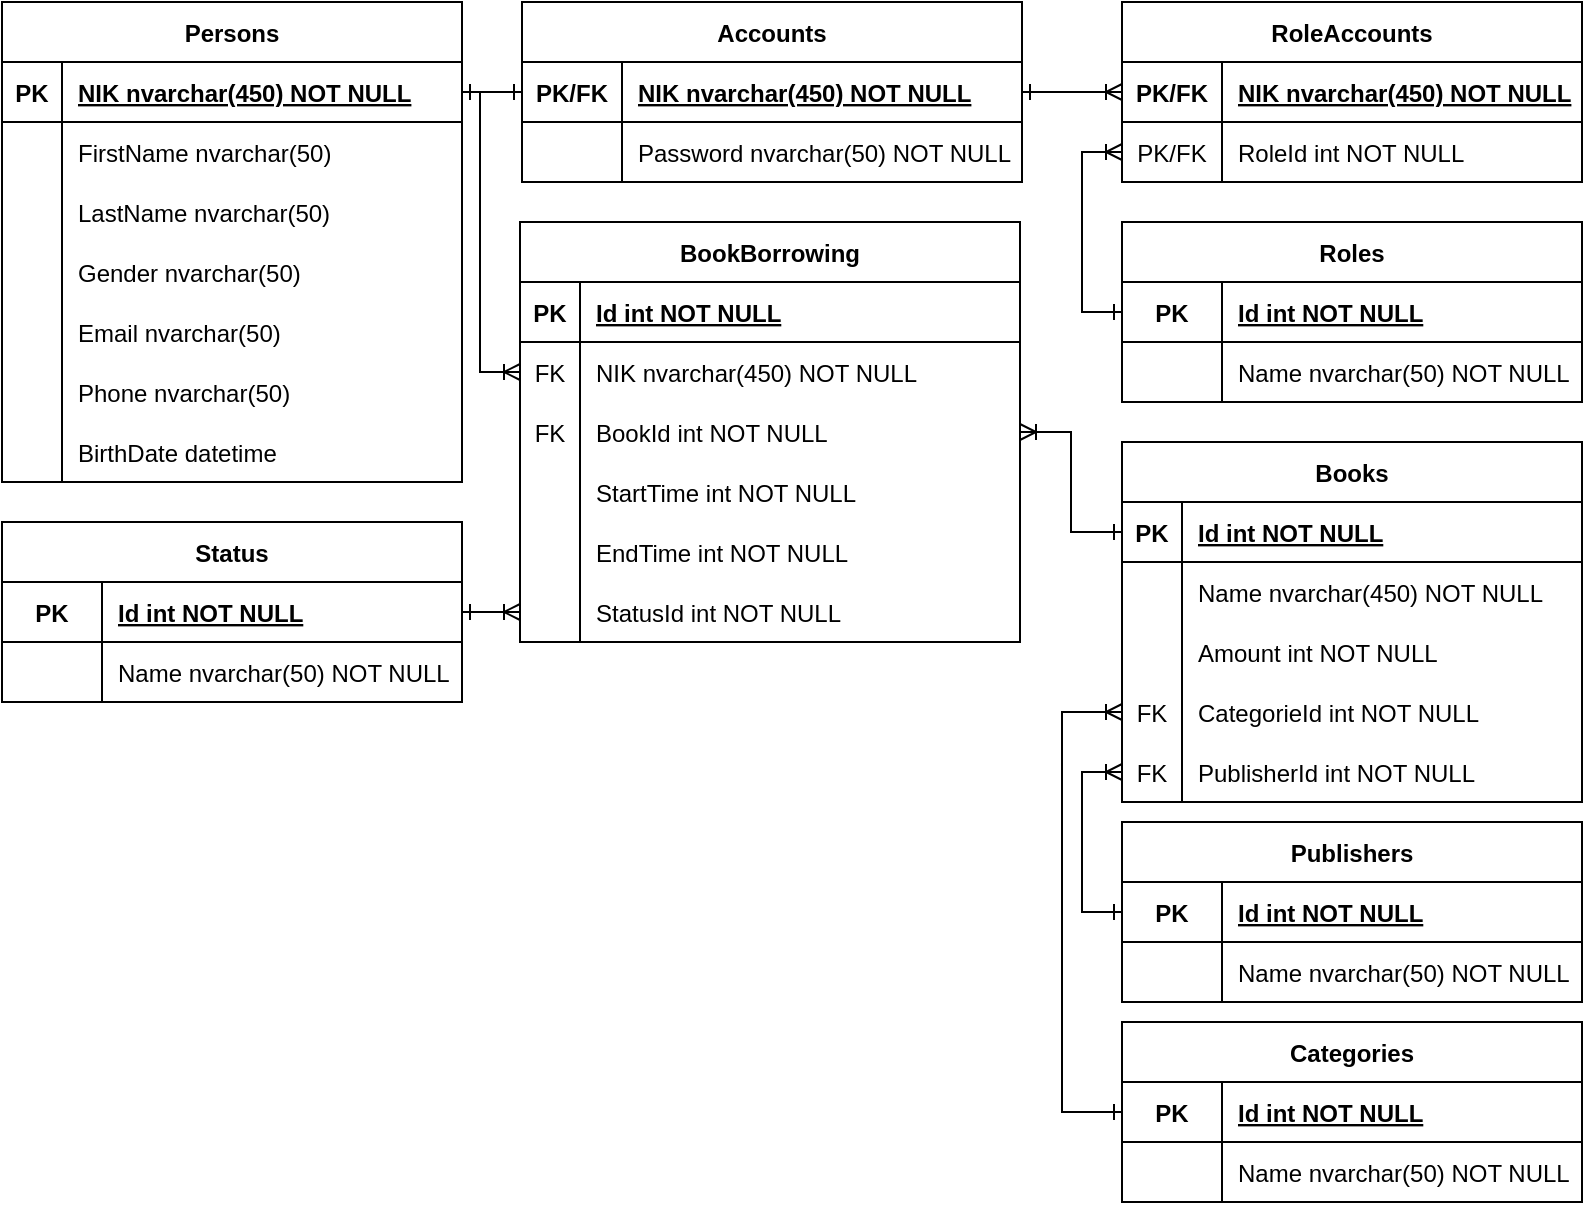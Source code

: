 <mxfile version="14.8.6" type="github">
  <diagram id="R2lEEEUBdFMjLlhIrx00" name="ERD Peminjaman Buku">
    <mxGraphModel dx="1038" dy="617" grid="1" gridSize="10" guides="1" tooltips="1" connect="1" arrows="1" fold="1" page="1" pageScale="1" pageWidth="850" pageHeight="1100" math="0" shadow="0" extFonts="Permanent Marker^https://fonts.googleapis.com/css?family=Permanent+Marker">
      <root>
        <mxCell id="0" />
        <mxCell id="1" parent="0" />
        <mxCell id="SvWr6CnImMpXgD6B5cus-72" value="" style="edgeStyle=entityRelationEdgeStyle;endArrow=ERone;startArrow=ERone;endFill=0;startFill=0;entryX=0;entryY=0.5;entryDx=0;entryDy=0;exitX=1;exitY=0.5;exitDx=0;exitDy=0;" parent="1" source="SvWr6CnImMpXgD6B5cus-89" target="SvWr6CnImMpXgD6B5cus-75" edge="1">
          <mxGeometry width="100" height="100" relative="1" as="geometry">
            <mxPoint x="340" y="720" as="sourcePoint" />
            <mxPoint x="440" y="620" as="targetPoint" />
          </mxGeometry>
        </mxCell>
        <mxCell id="SvWr6CnImMpXgD6B5cus-73" value="" style="edgeStyle=entityRelationEdgeStyle;endArrow=ERoneToMany;startArrow=ERone;endFill=0;startFill=0;entryX=0;entryY=0.5;entryDx=0;entryDy=0;" parent="1" source="SvWr6CnImMpXgD6B5cus-75" target="SvWr6CnImMpXgD6B5cus-82" edge="1">
          <mxGeometry width="100" height="100" relative="1" as="geometry">
            <mxPoint x="400" y="180" as="sourcePoint" />
            <mxPoint x="460" y="205" as="targetPoint" />
          </mxGeometry>
        </mxCell>
        <mxCell id="SvWr6CnImMpXgD6B5cus-74" value="Accounts" style="shape=table;startSize=30;container=1;collapsible=1;childLayout=tableLayout;fixedRows=1;rowLines=0;fontStyle=1;align=center;resizeLast=1;" parent="1" vertex="1">
          <mxGeometry x="290" y="40" width="250" height="90" as="geometry" />
        </mxCell>
        <mxCell id="SvWr6CnImMpXgD6B5cus-75" value="" style="shape=partialRectangle;collapsible=0;dropTarget=0;pointerEvents=0;fillColor=none;points=[[0,0.5],[1,0.5]];portConstraint=eastwest;top=0;left=0;right=0;bottom=1;" parent="SvWr6CnImMpXgD6B5cus-74" vertex="1">
          <mxGeometry y="30" width="250" height="30" as="geometry" />
        </mxCell>
        <mxCell id="SvWr6CnImMpXgD6B5cus-76" value="PK/FK" style="shape=partialRectangle;overflow=hidden;connectable=0;fillColor=none;top=0;left=0;bottom=0;right=0;fontStyle=1;" parent="SvWr6CnImMpXgD6B5cus-75" vertex="1">
          <mxGeometry width="50" height="30" as="geometry" />
        </mxCell>
        <mxCell id="SvWr6CnImMpXgD6B5cus-77" value="NIK nvarchar(450) NOT NULL" style="shape=partialRectangle;overflow=hidden;connectable=0;fillColor=none;top=0;left=0;bottom=0;right=0;align=left;spacingLeft=6;fontStyle=5;" parent="SvWr6CnImMpXgD6B5cus-75" vertex="1">
          <mxGeometry x="50" width="200" height="30" as="geometry" />
        </mxCell>
        <mxCell id="SvWr6CnImMpXgD6B5cus-78" value="" style="shape=partialRectangle;collapsible=0;dropTarget=0;pointerEvents=0;fillColor=none;points=[[0,0.5],[1,0.5]];portConstraint=eastwest;top=0;left=0;right=0;bottom=0;" parent="SvWr6CnImMpXgD6B5cus-74" vertex="1">
          <mxGeometry y="60" width="250" height="30" as="geometry" />
        </mxCell>
        <mxCell id="SvWr6CnImMpXgD6B5cus-79" value="" style="shape=partialRectangle;overflow=hidden;connectable=0;fillColor=none;top=0;left=0;bottom=0;right=0;" parent="SvWr6CnImMpXgD6B5cus-78" vertex="1">
          <mxGeometry width="50" height="30" as="geometry" />
        </mxCell>
        <mxCell id="SvWr6CnImMpXgD6B5cus-80" value="Password nvarchar(50) NOT NULL" style="shape=partialRectangle;overflow=hidden;connectable=0;fillColor=none;top=0;left=0;bottom=0;right=0;align=left;spacingLeft=6;" parent="SvWr6CnImMpXgD6B5cus-78" vertex="1">
          <mxGeometry x="50" width="200" height="30" as="geometry" />
        </mxCell>
        <mxCell id="SvWr6CnImMpXgD6B5cus-81" value="RoleAccounts" style="shape=table;startSize=30;container=1;collapsible=1;childLayout=tableLayout;fixedRows=1;rowLines=0;fontStyle=1;align=center;resizeLast=1;" parent="1" vertex="1">
          <mxGeometry x="590" y="40" width="230" height="90" as="geometry" />
        </mxCell>
        <mxCell id="SvWr6CnImMpXgD6B5cus-82" value="" style="shape=partialRectangle;collapsible=0;dropTarget=0;pointerEvents=0;fillColor=none;points=[[0,0.5],[1,0.5]];portConstraint=eastwest;top=0;left=0;right=0;bottom=1;" parent="SvWr6CnImMpXgD6B5cus-81" vertex="1">
          <mxGeometry y="30" width="230" height="30" as="geometry" />
        </mxCell>
        <mxCell id="SvWr6CnImMpXgD6B5cus-83" value="PK/FK" style="shape=partialRectangle;overflow=hidden;connectable=0;fillColor=none;top=0;left=0;bottom=0;right=0;fontStyle=1;" parent="SvWr6CnImMpXgD6B5cus-82" vertex="1">
          <mxGeometry width="50" height="30" as="geometry" />
        </mxCell>
        <mxCell id="SvWr6CnImMpXgD6B5cus-84" value="NIK nvarchar(450) NOT NULL" style="shape=partialRectangle;overflow=hidden;connectable=0;fillColor=none;top=0;left=0;bottom=0;right=0;align=left;spacingLeft=6;fontStyle=5;" parent="SvWr6CnImMpXgD6B5cus-82" vertex="1">
          <mxGeometry x="50" width="180" height="30" as="geometry" />
        </mxCell>
        <mxCell id="SvWr6CnImMpXgD6B5cus-85" value="" style="shape=partialRectangle;collapsible=0;dropTarget=0;pointerEvents=0;fillColor=none;points=[[0,0.5],[1,0.5]];portConstraint=eastwest;top=0;left=0;right=0;bottom=0;" parent="SvWr6CnImMpXgD6B5cus-81" vertex="1">
          <mxGeometry y="60" width="230" height="30" as="geometry" />
        </mxCell>
        <mxCell id="SvWr6CnImMpXgD6B5cus-86" value="PK/FK" style="shape=partialRectangle;overflow=hidden;connectable=0;fillColor=none;top=0;left=0;bottom=0;right=0;" parent="SvWr6CnImMpXgD6B5cus-85" vertex="1">
          <mxGeometry width="50" height="30" as="geometry" />
        </mxCell>
        <mxCell id="SvWr6CnImMpXgD6B5cus-87" value="RoleId int NOT NULL" style="shape=partialRectangle;overflow=hidden;connectable=0;fillColor=none;top=0;left=0;bottom=0;right=0;align=left;spacingLeft=6;" parent="SvWr6CnImMpXgD6B5cus-85" vertex="1">
          <mxGeometry x="50" width="180" height="30" as="geometry" />
        </mxCell>
        <mxCell id="SvWr6CnImMpXgD6B5cus-88" value="Persons" style="shape=table;startSize=30;container=1;collapsible=1;childLayout=tableLayout;fixedRows=1;rowLines=0;fontStyle=1;align=center;resizeLast=1;" parent="1" vertex="1">
          <mxGeometry x="30" y="40" width="230" height="240" as="geometry" />
        </mxCell>
        <mxCell id="SvWr6CnImMpXgD6B5cus-89" value="" style="shape=partialRectangle;collapsible=0;dropTarget=0;pointerEvents=0;fillColor=none;points=[[0,0.5],[1,0.5]];portConstraint=eastwest;top=0;left=0;right=0;bottom=1;" parent="SvWr6CnImMpXgD6B5cus-88" vertex="1">
          <mxGeometry y="30" width="230" height="30" as="geometry" />
        </mxCell>
        <mxCell id="SvWr6CnImMpXgD6B5cus-90" value="PK" style="shape=partialRectangle;overflow=hidden;connectable=0;fillColor=none;top=0;left=0;bottom=0;right=0;fontStyle=1;" parent="SvWr6CnImMpXgD6B5cus-89" vertex="1">
          <mxGeometry width="30" height="30" as="geometry" />
        </mxCell>
        <mxCell id="SvWr6CnImMpXgD6B5cus-91" value="NIK nvarchar(450) NOT NULL" style="shape=partialRectangle;overflow=hidden;connectable=0;fillColor=none;top=0;left=0;bottom=0;right=0;align=left;spacingLeft=6;fontStyle=5;" parent="SvWr6CnImMpXgD6B5cus-89" vertex="1">
          <mxGeometry x="30" width="200" height="30" as="geometry" />
        </mxCell>
        <mxCell id="SvWr6CnImMpXgD6B5cus-92" value="" style="shape=partialRectangle;collapsible=0;dropTarget=0;pointerEvents=0;fillColor=none;points=[[0,0.5],[1,0.5]];portConstraint=eastwest;top=0;left=0;right=0;bottom=0;" parent="SvWr6CnImMpXgD6B5cus-88" vertex="1">
          <mxGeometry y="60" width="230" height="30" as="geometry" />
        </mxCell>
        <mxCell id="SvWr6CnImMpXgD6B5cus-93" value="" style="shape=partialRectangle;overflow=hidden;connectable=0;fillColor=none;top=0;left=0;bottom=0;right=0;" parent="SvWr6CnImMpXgD6B5cus-92" vertex="1">
          <mxGeometry width="30" height="30" as="geometry" />
        </mxCell>
        <mxCell id="SvWr6CnImMpXgD6B5cus-94" value="FirstName nvarchar(50)" style="shape=partialRectangle;overflow=hidden;connectable=0;fillColor=none;top=0;left=0;bottom=0;right=0;align=left;spacingLeft=6;" parent="SvWr6CnImMpXgD6B5cus-92" vertex="1">
          <mxGeometry x="30" width="200" height="30" as="geometry" />
        </mxCell>
        <mxCell id="SvWr6CnImMpXgD6B5cus-95" style="shape=partialRectangle;collapsible=0;dropTarget=0;pointerEvents=0;fillColor=none;points=[[0,0.5],[1,0.5]];portConstraint=eastwest;top=0;left=0;right=0;bottom=0;" parent="SvWr6CnImMpXgD6B5cus-88" vertex="1">
          <mxGeometry y="90" width="230" height="30" as="geometry" />
        </mxCell>
        <mxCell id="SvWr6CnImMpXgD6B5cus-96" style="shape=partialRectangle;overflow=hidden;connectable=0;fillColor=none;top=0;left=0;bottom=0;right=0;" parent="SvWr6CnImMpXgD6B5cus-95" vertex="1">
          <mxGeometry width="30" height="30" as="geometry" />
        </mxCell>
        <mxCell id="SvWr6CnImMpXgD6B5cus-97" value="LastName nvarchar(50)" style="shape=partialRectangle;overflow=hidden;connectable=0;fillColor=none;top=0;left=0;bottom=0;right=0;align=left;spacingLeft=6;" parent="SvWr6CnImMpXgD6B5cus-95" vertex="1">
          <mxGeometry x="30" width="200" height="30" as="geometry" />
        </mxCell>
        <mxCell id="7lDukQIHdUg_ZHTykJ_A-1" style="shape=partialRectangle;collapsible=0;dropTarget=0;pointerEvents=0;fillColor=none;points=[[0,0.5],[1,0.5]];portConstraint=eastwest;top=0;left=0;right=0;bottom=0;" vertex="1" parent="SvWr6CnImMpXgD6B5cus-88">
          <mxGeometry y="120" width="230" height="30" as="geometry" />
        </mxCell>
        <mxCell id="7lDukQIHdUg_ZHTykJ_A-2" style="shape=partialRectangle;overflow=hidden;connectable=0;fillColor=none;top=0;left=0;bottom=0;right=0;" vertex="1" parent="7lDukQIHdUg_ZHTykJ_A-1">
          <mxGeometry width="30" height="30" as="geometry" />
        </mxCell>
        <mxCell id="7lDukQIHdUg_ZHTykJ_A-3" value="Gender nvarchar(50)" style="shape=partialRectangle;overflow=hidden;connectable=0;fillColor=none;top=0;left=0;bottom=0;right=0;align=left;spacingLeft=6;" vertex="1" parent="7lDukQIHdUg_ZHTykJ_A-1">
          <mxGeometry x="30" width="200" height="30" as="geometry" />
        </mxCell>
        <mxCell id="SvWr6CnImMpXgD6B5cus-98" style="shape=partialRectangle;collapsible=0;dropTarget=0;pointerEvents=0;fillColor=none;points=[[0,0.5],[1,0.5]];portConstraint=eastwest;top=0;left=0;right=0;bottom=0;" parent="SvWr6CnImMpXgD6B5cus-88" vertex="1">
          <mxGeometry y="150" width="230" height="30" as="geometry" />
        </mxCell>
        <mxCell id="SvWr6CnImMpXgD6B5cus-99" style="shape=partialRectangle;overflow=hidden;connectable=0;fillColor=none;top=0;left=0;bottom=0;right=0;" parent="SvWr6CnImMpXgD6B5cus-98" vertex="1">
          <mxGeometry width="30" height="30" as="geometry" />
        </mxCell>
        <mxCell id="SvWr6CnImMpXgD6B5cus-100" value="Email nvarchar(50)" style="shape=partialRectangle;overflow=hidden;connectable=0;fillColor=none;top=0;left=0;bottom=0;right=0;align=left;spacingLeft=6;" parent="SvWr6CnImMpXgD6B5cus-98" vertex="1">
          <mxGeometry x="30" width="200" height="30" as="geometry" />
        </mxCell>
        <mxCell id="SvWr6CnImMpXgD6B5cus-101" style="shape=partialRectangle;collapsible=0;dropTarget=0;pointerEvents=0;fillColor=none;points=[[0,0.5],[1,0.5]];portConstraint=eastwest;top=0;left=0;right=0;bottom=0;" parent="SvWr6CnImMpXgD6B5cus-88" vertex="1">
          <mxGeometry y="180" width="230" height="30" as="geometry" />
        </mxCell>
        <mxCell id="SvWr6CnImMpXgD6B5cus-102" style="shape=partialRectangle;overflow=hidden;connectable=0;fillColor=none;top=0;left=0;bottom=0;right=0;" parent="SvWr6CnImMpXgD6B5cus-101" vertex="1">
          <mxGeometry width="30" height="30" as="geometry" />
        </mxCell>
        <mxCell id="SvWr6CnImMpXgD6B5cus-103" value="Phone nvarchar(50)" style="shape=partialRectangle;overflow=hidden;connectable=0;fillColor=none;top=0;left=0;bottom=0;right=0;align=left;spacingLeft=6;" parent="SvWr6CnImMpXgD6B5cus-101" vertex="1">
          <mxGeometry x="30" width="200" height="30" as="geometry" />
        </mxCell>
        <mxCell id="SvWr6CnImMpXgD6B5cus-104" style="shape=partialRectangle;collapsible=0;dropTarget=0;pointerEvents=0;fillColor=none;points=[[0,0.5],[1,0.5]];portConstraint=eastwest;top=0;left=0;right=0;bottom=0;" parent="SvWr6CnImMpXgD6B5cus-88" vertex="1">
          <mxGeometry y="210" width="230" height="30" as="geometry" />
        </mxCell>
        <mxCell id="SvWr6CnImMpXgD6B5cus-105" style="shape=partialRectangle;overflow=hidden;connectable=0;fillColor=none;top=0;left=0;bottom=0;right=0;" parent="SvWr6CnImMpXgD6B5cus-104" vertex="1">
          <mxGeometry width="30" height="30" as="geometry" />
        </mxCell>
        <mxCell id="SvWr6CnImMpXgD6B5cus-106" value="BirthDate datetime" style="shape=partialRectangle;overflow=hidden;connectable=0;fillColor=none;top=0;left=0;bottom=0;right=0;align=left;spacingLeft=6;" parent="SvWr6CnImMpXgD6B5cus-104" vertex="1">
          <mxGeometry x="30" width="200" height="30" as="geometry" />
        </mxCell>
        <object label="BookBorrowing" asas="asas" id="SvWr6CnImMpXgD6B5cus-110">
          <mxCell style="shape=table;startSize=30;container=1;collapsible=1;childLayout=tableLayout;fixedRows=1;rowLines=0;fontStyle=1;align=center;resizeLast=1;" parent="1" vertex="1">
            <mxGeometry x="289" y="150" width="250" height="210" as="geometry">
              <mxRectangle x="10" y="210" width="90" height="30" as="alternateBounds" />
            </mxGeometry>
          </mxCell>
        </object>
        <mxCell id="SvWr6CnImMpXgD6B5cus-111" value="" style="shape=partialRectangle;collapsible=0;dropTarget=0;pointerEvents=0;fillColor=none;points=[[0,0.5],[1,0.5]];portConstraint=eastwest;top=0;left=0;right=0;bottom=1;" parent="SvWr6CnImMpXgD6B5cus-110" vertex="1">
          <mxGeometry y="30" width="250" height="30" as="geometry" />
        </mxCell>
        <mxCell id="SvWr6CnImMpXgD6B5cus-112" value="PK" style="shape=partialRectangle;overflow=hidden;connectable=0;fillColor=none;top=0;left=0;bottom=0;right=0;fontStyle=1;" parent="SvWr6CnImMpXgD6B5cus-111" vertex="1">
          <mxGeometry width="30" height="30" as="geometry" />
        </mxCell>
        <mxCell id="SvWr6CnImMpXgD6B5cus-113" value="Id int NOT NULL" style="shape=partialRectangle;overflow=hidden;connectable=0;fillColor=none;top=0;left=0;bottom=0;right=0;align=left;spacingLeft=6;fontStyle=5;" parent="SvWr6CnImMpXgD6B5cus-111" vertex="1">
          <mxGeometry x="30" width="220" height="30" as="geometry" />
        </mxCell>
        <mxCell id="SvWr6CnImMpXgD6B5cus-114" style="shape=partialRectangle;collapsible=0;dropTarget=0;pointerEvents=0;fillColor=none;points=[[0,0.5],[1,0.5]];portConstraint=eastwest;top=0;left=0;right=0;bottom=0;" parent="SvWr6CnImMpXgD6B5cus-110" vertex="1">
          <mxGeometry y="60" width="250" height="30" as="geometry" />
        </mxCell>
        <mxCell id="SvWr6CnImMpXgD6B5cus-115" value="FK" style="shape=partialRectangle;overflow=hidden;connectable=0;fillColor=none;top=0;left=0;bottom=0;right=0;" parent="SvWr6CnImMpXgD6B5cus-114" vertex="1">
          <mxGeometry width="30" height="30" as="geometry" />
        </mxCell>
        <mxCell id="SvWr6CnImMpXgD6B5cus-116" value="NIK nvarchar(450) NOT NULL" style="shape=partialRectangle;overflow=hidden;connectable=0;fillColor=none;top=0;left=0;bottom=0;right=0;align=left;spacingLeft=6;" parent="SvWr6CnImMpXgD6B5cus-114" vertex="1">
          <mxGeometry x="30" width="220" height="30" as="geometry" />
        </mxCell>
        <mxCell id="SvWr6CnImMpXgD6B5cus-163" style="shape=partialRectangle;collapsible=0;dropTarget=0;pointerEvents=0;fillColor=none;points=[[0,0.5],[1,0.5]];portConstraint=eastwest;top=0;left=0;right=0;bottom=0;" parent="SvWr6CnImMpXgD6B5cus-110" vertex="1">
          <mxGeometry y="90" width="250" height="30" as="geometry" />
        </mxCell>
        <mxCell id="SvWr6CnImMpXgD6B5cus-164" value="FK" style="shape=partialRectangle;overflow=hidden;connectable=0;fillColor=none;top=0;left=0;bottom=0;right=0;" parent="SvWr6CnImMpXgD6B5cus-163" vertex="1">
          <mxGeometry width="30" height="30" as="geometry" />
        </mxCell>
        <mxCell id="SvWr6CnImMpXgD6B5cus-165" value="BookId int NOT NULL" style="shape=partialRectangle;overflow=hidden;connectable=0;fillColor=none;top=0;left=0;bottom=0;right=0;align=left;spacingLeft=6;" parent="SvWr6CnImMpXgD6B5cus-163" vertex="1">
          <mxGeometry x="30" width="220" height="30" as="geometry" />
        </mxCell>
        <mxCell id="SvWr6CnImMpXgD6B5cus-120" value="" style="shape=partialRectangle;collapsible=0;dropTarget=0;pointerEvents=0;fillColor=none;points=[[0,0.5],[1,0.5]];portConstraint=eastwest;top=0;left=0;right=0;bottom=0;" parent="SvWr6CnImMpXgD6B5cus-110" vertex="1">
          <mxGeometry y="120" width="250" height="30" as="geometry" />
        </mxCell>
        <mxCell id="SvWr6CnImMpXgD6B5cus-121" value="" style="shape=partialRectangle;overflow=hidden;connectable=0;fillColor=none;top=0;left=0;bottom=0;right=0;" parent="SvWr6CnImMpXgD6B5cus-120" vertex="1">
          <mxGeometry width="30" height="30" as="geometry" />
        </mxCell>
        <mxCell id="SvWr6CnImMpXgD6B5cus-122" value="StartTime int NOT NULL" style="shape=partialRectangle;overflow=hidden;connectable=0;fillColor=none;top=0;left=0;bottom=0;right=0;align=left;spacingLeft=6;" parent="SvWr6CnImMpXgD6B5cus-120" vertex="1">
          <mxGeometry x="30" width="220" height="30" as="geometry" />
        </mxCell>
        <mxCell id="SvWr6CnImMpXgD6B5cus-123" style="shape=partialRectangle;collapsible=0;dropTarget=0;pointerEvents=0;fillColor=none;points=[[0,0.5],[1,0.5]];portConstraint=eastwest;top=0;left=0;right=0;bottom=0;" parent="SvWr6CnImMpXgD6B5cus-110" vertex="1">
          <mxGeometry y="150" width="250" height="30" as="geometry" />
        </mxCell>
        <mxCell id="SvWr6CnImMpXgD6B5cus-124" style="shape=partialRectangle;overflow=hidden;connectable=0;fillColor=none;top=0;left=0;bottom=0;right=0;" parent="SvWr6CnImMpXgD6B5cus-123" vertex="1">
          <mxGeometry width="30" height="30" as="geometry" />
        </mxCell>
        <mxCell id="SvWr6CnImMpXgD6B5cus-125" value="EndTime int NOT NULL" style="shape=partialRectangle;overflow=hidden;connectable=0;fillColor=none;top=0;left=0;bottom=0;right=0;align=left;spacingLeft=6;" parent="SvWr6CnImMpXgD6B5cus-123" vertex="1">
          <mxGeometry x="30" width="220" height="30" as="geometry" />
        </mxCell>
        <mxCell id="SvWr6CnImMpXgD6B5cus-129" style="shape=partialRectangle;collapsible=0;dropTarget=0;pointerEvents=0;fillColor=none;points=[[0,0.5],[1,0.5]];portConstraint=eastwest;top=0;left=0;right=0;bottom=0;" parent="SvWr6CnImMpXgD6B5cus-110" vertex="1">
          <mxGeometry y="180" width="250" height="30" as="geometry" />
        </mxCell>
        <mxCell id="SvWr6CnImMpXgD6B5cus-130" style="shape=partialRectangle;overflow=hidden;connectable=0;fillColor=none;top=0;left=0;bottom=0;right=0;" parent="SvWr6CnImMpXgD6B5cus-129" vertex="1">
          <mxGeometry width="30" height="30" as="geometry" />
        </mxCell>
        <mxCell id="SvWr6CnImMpXgD6B5cus-131" value="StatusId int NOT NULL" style="shape=partialRectangle;overflow=hidden;connectable=0;fillColor=none;top=0;left=0;bottom=0;right=0;align=left;spacingLeft=6;" parent="SvWr6CnImMpXgD6B5cus-129" vertex="1">
          <mxGeometry x="30" width="220" height="30" as="geometry" />
        </mxCell>
        <mxCell id="SvWr6CnImMpXgD6B5cus-138" value="Roles" style="shape=table;startSize=30;container=1;collapsible=1;childLayout=tableLayout;fixedRows=1;rowLines=0;fontStyle=1;align=center;resizeLast=1;" parent="1" vertex="1">
          <mxGeometry x="590" y="150" width="230" height="90" as="geometry" />
        </mxCell>
        <mxCell id="SvWr6CnImMpXgD6B5cus-139" value="" style="shape=partialRectangle;collapsible=0;dropTarget=0;pointerEvents=0;fillColor=none;points=[[0,0.5],[1,0.5]];portConstraint=eastwest;top=0;left=0;right=0;bottom=1;" parent="SvWr6CnImMpXgD6B5cus-138" vertex="1">
          <mxGeometry y="30" width="230" height="30" as="geometry" />
        </mxCell>
        <mxCell id="SvWr6CnImMpXgD6B5cus-140" value="PK" style="shape=partialRectangle;overflow=hidden;connectable=0;fillColor=none;top=0;left=0;bottom=0;right=0;fontStyle=1;" parent="SvWr6CnImMpXgD6B5cus-139" vertex="1">
          <mxGeometry width="50" height="30" as="geometry" />
        </mxCell>
        <mxCell id="SvWr6CnImMpXgD6B5cus-141" value="Id int NOT NULL" style="shape=partialRectangle;overflow=hidden;connectable=0;fillColor=none;top=0;left=0;bottom=0;right=0;align=left;spacingLeft=6;fontStyle=5;" parent="SvWr6CnImMpXgD6B5cus-139" vertex="1">
          <mxGeometry x="50" width="180" height="30" as="geometry" />
        </mxCell>
        <mxCell id="SvWr6CnImMpXgD6B5cus-142" value="" style="shape=partialRectangle;collapsible=0;dropTarget=0;pointerEvents=0;fillColor=none;points=[[0,0.5],[1,0.5]];portConstraint=eastwest;top=0;left=0;right=0;bottom=0;" parent="SvWr6CnImMpXgD6B5cus-138" vertex="1">
          <mxGeometry y="60" width="230" height="30" as="geometry" />
        </mxCell>
        <mxCell id="SvWr6CnImMpXgD6B5cus-143" value="" style="shape=partialRectangle;overflow=hidden;connectable=0;fillColor=none;top=0;left=0;bottom=0;right=0;" parent="SvWr6CnImMpXgD6B5cus-142" vertex="1">
          <mxGeometry width="50" height="30" as="geometry" />
        </mxCell>
        <mxCell id="SvWr6CnImMpXgD6B5cus-144" value="Name nvarchar(50) NOT NULL" style="shape=partialRectangle;overflow=hidden;connectable=0;fillColor=none;top=0;left=0;bottom=0;right=0;align=left;spacingLeft=6;" parent="SvWr6CnImMpXgD6B5cus-142" vertex="1">
          <mxGeometry x="50" width="180" height="30" as="geometry" />
        </mxCell>
        <mxCell id="SvWr6CnImMpXgD6B5cus-145" style="edgeStyle=orthogonalEdgeStyle;rounded=0;orthogonalLoop=1;jettySize=auto;html=1;exitX=0;exitY=0.5;exitDx=0;exitDy=0;entryX=0;entryY=0.5;entryDx=0;entryDy=0;startArrow=ERoneToMany;startFill=0;endArrow=ERone;endFill=0;" parent="1" source="SvWr6CnImMpXgD6B5cus-85" target="SvWr6CnImMpXgD6B5cus-139" edge="1">
          <mxGeometry relative="1" as="geometry" />
        </mxCell>
        <mxCell id="SvWr6CnImMpXgD6B5cus-146" value="Categories" style="shape=table;startSize=30;container=1;collapsible=1;childLayout=tableLayout;fixedRows=1;rowLines=0;fontStyle=1;align=center;resizeLast=1;" parent="1" vertex="1">
          <mxGeometry x="590" y="550" width="230" height="90" as="geometry" />
        </mxCell>
        <mxCell id="SvWr6CnImMpXgD6B5cus-147" value="" style="shape=partialRectangle;collapsible=0;dropTarget=0;pointerEvents=0;fillColor=none;points=[[0,0.5],[1,0.5]];portConstraint=eastwest;top=0;left=0;right=0;bottom=1;" parent="SvWr6CnImMpXgD6B5cus-146" vertex="1">
          <mxGeometry y="30" width="230" height="30" as="geometry" />
        </mxCell>
        <mxCell id="SvWr6CnImMpXgD6B5cus-148" value="PK" style="shape=partialRectangle;overflow=hidden;connectable=0;fillColor=none;top=0;left=0;bottom=0;right=0;fontStyle=1;" parent="SvWr6CnImMpXgD6B5cus-147" vertex="1">
          <mxGeometry width="50" height="30" as="geometry" />
        </mxCell>
        <mxCell id="SvWr6CnImMpXgD6B5cus-149" value="Id int NOT NULL" style="shape=partialRectangle;overflow=hidden;connectable=0;fillColor=none;top=0;left=0;bottom=0;right=0;align=left;spacingLeft=6;fontStyle=5;" parent="SvWr6CnImMpXgD6B5cus-147" vertex="1">
          <mxGeometry x="50" width="180" height="30" as="geometry" />
        </mxCell>
        <mxCell id="SvWr6CnImMpXgD6B5cus-150" value="" style="shape=partialRectangle;collapsible=0;dropTarget=0;pointerEvents=0;fillColor=none;points=[[0,0.5],[1,0.5]];portConstraint=eastwest;top=0;left=0;right=0;bottom=0;" parent="SvWr6CnImMpXgD6B5cus-146" vertex="1">
          <mxGeometry y="60" width="230" height="30" as="geometry" />
        </mxCell>
        <mxCell id="SvWr6CnImMpXgD6B5cus-151" value="" style="shape=partialRectangle;overflow=hidden;connectable=0;fillColor=none;top=0;left=0;bottom=0;right=0;" parent="SvWr6CnImMpXgD6B5cus-150" vertex="1">
          <mxGeometry width="50" height="30" as="geometry" />
        </mxCell>
        <mxCell id="SvWr6CnImMpXgD6B5cus-152" value="Name nvarchar(50) NOT NULL" style="shape=partialRectangle;overflow=hidden;connectable=0;fillColor=none;top=0;left=0;bottom=0;right=0;align=left;spacingLeft=6;" parent="SvWr6CnImMpXgD6B5cus-150" vertex="1">
          <mxGeometry x="50" width="180" height="30" as="geometry" />
        </mxCell>
        <mxCell id="SvWr6CnImMpXgD6B5cus-155" value="Publishers" style="shape=table;startSize=30;container=1;collapsible=1;childLayout=tableLayout;fixedRows=1;rowLines=0;fontStyle=1;align=center;resizeLast=1;" parent="1" vertex="1">
          <mxGeometry x="590" y="450" width="230" height="90" as="geometry" />
        </mxCell>
        <mxCell id="SvWr6CnImMpXgD6B5cus-156" value="" style="shape=partialRectangle;collapsible=0;dropTarget=0;pointerEvents=0;fillColor=none;points=[[0,0.5],[1,0.5]];portConstraint=eastwest;top=0;left=0;right=0;bottom=1;" parent="SvWr6CnImMpXgD6B5cus-155" vertex="1">
          <mxGeometry y="30" width="230" height="30" as="geometry" />
        </mxCell>
        <mxCell id="SvWr6CnImMpXgD6B5cus-157" value="PK" style="shape=partialRectangle;overflow=hidden;connectable=0;fillColor=none;top=0;left=0;bottom=0;right=0;fontStyle=1;" parent="SvWr6CnImMpXgD6B5cus-156" vertex="1">
          <mxGeometry width="50" height="30" as="geometry" />
        </mxCell>
        <mxCell id="SvWr6CnImMpXgD6B5cus-158" value="Id int NOT NULL" style="shape=partialRectangle;overflow=hidden;connectable=0;fillColor=none;top=0;left=0;bottom=0;right=0;align=left;spacingLeft=6;fontStyle=5;" parent="SvWr6CnImMpXgD6B5cus-156" vertex="1">
          <mxGeometry x="50" width="180" height="30" as="geometry" />
        </mxCell>
        <mxCell id="SvWr6CnImMpXgD6B5cus-159" value="" style="shape=partialRectangle;collapsible=0;dropTarget=0;pointerEvents=0;fillColor=none;points=[[0,0.5],[1,0.5]];portConstraint=eastwest;top=0;left=0;right=0;bottom=0;" parent="SvWr6CnImMpXgD6B5cus-155" vertex="1">
          <mxGeometry y="60" width="230" height="30" as="geometry" />
        </mxCell>
        <mxCell id="SvWr6CnImMpXgD6B5cus-160" value="" style="shape=partialRectangle;overflow=hidden;connectable=0;fillColor=none;top=0;left=0;bottom=0;right=0;" parent="SvWr6CnImMpXgD6B5cus-159" vertex="1">
          <mxGeometry width="50" height="30" as="geometry" />
        </mxCell>
        <mxCell id="SvWr6CnImMpXgD6B5cus-161" value="Name nvarchar(50) NOT NULL" style="shape=partialRectangle;overflow=hidden;connectable=0;fillColor=none;top=0;left=0;bottom=0;right=0;align=left;spacingLeft=6;" parent="SvWr6CnImMpXgD6B5cus-159" vertex="1">
          <mxGeometry x="50" width="180" height="30" as="geometry" />
        </mxCell>
        <mxCell id="SvWr6CnImMpXgD6B5cus-162" style="edgeStyle=orthogonalEdgeStyle;rounded=0;jumpStyle=sharp;orthogonalLoop=1;jettySize=auto;html=1;exitX=1;exitY=0.5;exitDx=0;exitDy=0;entryX=0;entryY=0.5;entryDx=0;entryDy=0;fontSize=16;startArrow=none;startFill=0;endArrow=ERoneToMany;endFill=0;" parent="1" source="SvWr6CnImMpXgD6B5cus-89" target="SvWr6CnImMpXgD6B5cus-114" edge="1">
          <mxGeometry relative="1" as="geometry">
            <Array as="points">
              <mxPoint x="269" y="85" />
              <mxPoint x="269" y="225" />
            </Array>
          </mxGeometry>
        </mxCell>
        <mxCell id="SvWr6CnImMpXgD6B5cus-167" value="Status" style="shape=table;startSize=30;container=1;collapsible=1;childLayout=tableLayout;fixedRows=1;rowLines=0;fontStyle=1;align=center;resizeLast=1;" parent="1" vertex="1">
          <mxGeometry x="30" y="300" width="230" height="90" as="geometry" />
        </mxCell>
        <mxCell id="SvWr6CnImMpXgD6B5cus-168" value="" style="shape=partialRectangle;collapsible=0;dropTarget=0;pointerEvents=0;fillColor=none;points=[[0,0.5],[1,0.5]];portConstraint=eastwest;top=0;left=0;right=0;bottom=1;" parent="SvWr6CnImMpXgD6B5cus-167" vertex="1">
          <mxGeometry y="30" width="230" height="30" as="geometry" />
        </mxCell>
        <mxCell id="SvWr6CnImMpXgD6B5cus-169" value="PK" style="shape=partialRectangle;overflow=hidden;connectable=0;fillColor=none;top=0;left=0;bottom=0;right=0;fontStyle=1;" parent="SvWr6CnImMpXgD6B5cus-168" vertex="1">
          <mxGeometry width="50" height="30" as="geometry" />
        </mxCell>
        <mxCell id="SvWr6CnImMpXgD6B5cus-170" value="Id int NOT NULL" style="shape=partialRectangle;overflow=hidden;connectable=0;fillColor=none;top=0;left=0;bottom=0;right=0;align=left;spacingLeft=6;fontStyle=5;" parent="SvWr6CnImMpXgD6B5cus-168" vertex="1">
          <mxGeometry x="50" width="180" height="30" as="geometry" />
        </mxCell>
        <mxCell id="SvWr6CnImMpXgD6B5cus-171" value="" style="shape=partialRectangle;collapsible=0;dropTarget=0;pointerEvents=0;fillColor=none;points=[[0,0.5],[1,0.5]];portConstraint=eastwest;top=0;left=0;right=0;bottom=0;" parent="SvWr6CnImMpXgD6B5cus-167" vertex="1">
          <mxGeometry y="60" width="230" height="30" as="geometry" />
        </mxCell>
        <mxCell id="SvWr6CnImMpXgD6B5cus-172" value="" style="shape=partialRectangle;overflow=hidden;connectable=0;fillColor=none;top=0;left=0;bottom=0;right=0;" parent="SvWr6CnImMpXgD6B5cus-171" vertex="1">
          <mxGeometry width="50" height="30" as="geometry" />
        </mxCell>
        <mxCell id="SvWr6CnImMpXgD6B5cus-173" value="Name nvarchar(50) NOT NULL" style="shape=partialRectangle;overflow=hidden;connectable=0;fillColor=none;top=0;left=0;bottom=0;right=0;align=left;spacingLeft=6;" parent="SvWr6CnImMpXgD6B5cus-171" vertex="1">
          <mxGeometry x="50" width="180" height="30" as="geometry" />
        </mxCell>
        <mxCell id="SvWr6CnImMpXgD6B5cus-174" style="edgeStyle=orthogonalEdgeStyle;rounded=0;orthogonalLoop=1;jettySize=auto;html=1;exitX=0;exitY=0.5;exitDx=0;exitDy=0;entryX=1;entryY=0.5;entryDx=0;entryDy=0;endArrow=ERone;endFill=0;startArrow=ERoneToMany;startFill=0;" parent="1" source="SvWr6CnImMpXgD6B5cus-129" target="SvWr6CnImMpXgD6B5cus-168" edge="1">
          <mxGeometry relative="1" as="geometry">
            <Array as="points">
              <mxPoint x="280" y="345" />
              <mxPoint x="280" y="345" />
            </Array>
          </mxGeometry>
        </mxCell>
        <object label="Books" asas="asas" id="SvWr6CnImMpXgD6B5cus-175">
          <mxCell style="shape=table;startSize=30;container=1;collapsible=1;childLayout=tableLayout;fixedRows=1;rowLines=0;fontStyle=1;align=center;resizeLast=1;" parent="1" vertex="1">
            <mxGeometry x="590" y="260" width="230" height="180" as="geometry">
              <mxRectangle x="10" y="210" width="90" height="30" as="alternateBounds" />
            </mxGeometry>
          </mxCell>
        </object>
        <mxCell id="SvWr6CnImMpXgD6B5cus-176" value="" style="shape=partialRectangle;collapsible=0;dropTarget=0;pointerEvents=0;fillColor=none;points=[[0,0.5],[1,0.5]];portConstraint=eastwest;top=0;left=0;right=0;bottom=1;" parent="SvWr6CnImMpXgD6B5cus-175" vertex="1">
          <mxGeometry y="30" width="230" height="30" as="geometry" />
        </mxCell>
        <mxCell id="SvWr6CnImMpXgD6B5cus-177" value="PK" style="shape=partialRectangle;overflow=hidden;connectable=0;fillColor=none;top=0;left=0;bottom=0;right=0;fontStyle=1;" parent="SvWr6CnImMpXgD6B5cus-176" vertex="1">
          <mxGeometry width="30" height="30" as="geometry" />
        </mxCell>
        <mxCell id="SvWr6CnImMpXgD6B5cus-178" value="Id int NOT NULL" style="shape=partialRectangle;overflow=hidden;connectable=0;fillColor=none;top=0;left=0;bottom=0;right=0;align=left;spacingLeft=6;fontStyle=5;" parent="SvWr6CnImMpXgD6B5cus-176" vertex="1">
          <mxGeometry x="30" width="200" height="30" as="geometry" />
        </mxCell>
        <mxCell id="SvWr6CnImMpXgD6B5cus-179" style="shape=partialRectangle;collapsible=0;dropTarget=0;pointerEvents=0;fillColor=none;points=[[0,0.5],[1,0.5]];portConstraint=eastwest;top=0;left=0;right=0;bottom=0;" parent="SvWr6CnImMpXgD6B5cus-175" vertex="1">
          <mxGeometry y="60" width="230" height="30" as="geometry" />
        </mxCell>
        <mxCell id="SvWr6CnImMpXgD6B5cus-180" value="" style="shape=partialRectangle;overflow=hidden;connectable=0;fillColor=none;top=0;left=0;bottom=0;right=0;" parent="SvWr6CnImMpXgD6B5cus-179" vertex="1">
          <mxGeometry width="30" height="30" as="geometry" />
        </mxCell>
        <mxCell id="SvWr6CnImMpXgD6B5cus-181" value="Name nvarchar(450) NOT NULL" style="shape=partialRectangle;overflow=hidden;connectable=0;fillColor=none;top=0;left=0;bottom=0;right=0;align=left;spacingLeft=6;" parent="SvWr6CnImMpXgD6B5cus-179" vertex="1">
          <mxGeometry x="30" width="200" height="30" as="geometry" />
        </mxCell>
        <mxCell id="SvWr6CnImMpXgD6B5cus-188" value="" style="shape=partialRectangle;collapsible=0;dropTarget=0;pointerEvents=0;fillColor=none;points=[[0,0.5],[1,0.5]];portConstraint=eastwest;top=0;left=0;right=0;bottom=0;" parent="SvWr6CnImMpXgD6B5cus-175" vertex="1">
          <mxGeometry y="90" width="230" height="30" as="geometry" />
        </mxCell>
        <mxCell id="SvWr6CnImMpXgD6B5cus-189" value="" style="shape=partialRectangle;overflow=hidden;connectable=0;fillColor=none;top=0;left=0;bottom=0;right=0;" parent="SvWr6CnImMpXgD6B5cus-188" vertex="1">
          <mxGeometry width="30" height="30" as="geometry" />
        </mxCell>
        <mxCell id="SvWr6CnImMpXgD6B5cus-190" value="Amount int NOT NULL" style="shape=partialRectangle;overflow=hidden;connectable=0;fillColor=none;top=0;left=0;bottom=0;right=0;align=left;spacingLeft=6;" parent="SvWr6CnImMpXgD6B5cus-188" vertex="1">
          <mxGeometry x="30" width="200" height="30" as="geometry" />
        </mxCell>
        <mxCell id="SvWr6CnImMpXgD6B5cus-191" style="shape=partialRectangle;collapsible=0;dropTarget=0;pointerEvents=0;fillColor=none;points=[[0,0.5],[1,0.5]];portConstraint=eastwest;top=0;left=0;right=0;bottom=0;" parent="SvWr6CnImMpXgD6B5cus-175" vertex="1">
          <mxGeometry y="120" width="230" height="30" as="geometry" />
        </mxCell>
        <mxCell id="SvWr6CnImMpXgD6B5cus-192" value="FK" style="shape=partialRectangle;overflow=hidden;connectable=0;fillColor=none;top=0;left=0;bottom=0;right=0;" parent="SvWr6CnImMpXgD6B5cus-191" vertex="1">
          <mxGeometry width="30" height="30" as="geometry" />
        </mxCell>
        <mxCell id="SvWr6CnImMpXgD6B5cus-193" value="CategorieId int NOT NULL" style="shape=partialRectangle;overflow=hidden;connectable=0;fillColor=none;top=0;left=0;bottom=0;right=0;align=left;spacingLeft=6;" parent="SvWr6CnImMpXgD6B5cus-191" vertex="1">
          <mxGeometry x="30" width="200" height="30" as="geometry" />
        </mxCell>
        <mxCell id="SvWr6CnImMpXgD6B5cus-194" style="shape=partialRectangle;collapsible=0;dropTarget=0;pointerEvents=0;fillColor=none;points=[[0,0.5],[1,0.5]];portConstraint=eastwest;top=0;left=0;right=0;bottom=0;" parent="SvWr6CnImMpXgD6B5cus-175" vertex="1">
          <mxGeometry y="150" width="230" height="30" as="geometry" />
        </mxCell>
        <mxCell id="SvWr6CnImMpXgD6B5cus-195" value="FK" style="shape=partialRectangle;overflow=hidden;connectable=0;fillColor=none;top=0;left=0;bottom=0;right=0;" parent="SvWr6CnImMpXgD6B5cus-194" vertex="1">
          <mxGeometry width="30" height="30" as="geometry" />
        </mxCell>
        <mxCell id="SvWr6CnImMpXgD6B5cus-196" value="PublisherId int NOT NULL" style="shape=partialRectangle;overflow=hidden;connectable=0;fillColor=none;top=0;left=0;bottom=0;right=0;align=left;spacingLeft=6;" parent="SvWr6CnImMpXgD6B5cus-194" vertex="1">
          <mxGeometry x="30" width="200" height="30" as="geometry" />
        </mxCell>
        <mxCell id="SvWr6CnImMpXgD6B5cus-200" style="edgeStyle=orthogonalEdgeStyle;rounded=0;orthogonalLoop=1;jettySize=auto;html=1;entryX=0;entryY=0.5;entryDx=0;entryDy=0;startArrow=ERoneToMany;startFill=0;endArrow=ERone;endFill=0;" parent="1" source="SvWr6CnImMpXgD6B5cus-163" target="SvWr6CnImMpXgD6B5cus-176" edge="1">
          <mxGeometry relative="1" as="geometry" />
        </mxCell>
        <mxCell id="SvWr6CnImMpXgD6B5cus-201" style="edgeStyle=orthogonalEdgeStyle;rounded=0;orthogonalLoop=1;jettySize=auto;html=1;entryX=0;entryY=0.5;entryDx=0;entryDy=0;startArrow=ERoneToMany;startFill=0;endArrow=ERone;endFill=0;" parent="1" source="SvWr6CnImMpXgD6B5cus-194" target="SvWr6CnImMpXgD6B5cus-156" edge="1">
          <mxGeometry relative="1" as="geometry" />
        </mxCell>
        <mxCell id="SvWr6CnImMpXgD6B5cus-202" style="edgeStyle=orthogonalEdgeStyle;rounded=0;orthogonalLoop=1;jettySize=auto;html=1;entryX=0;entryY=0.5;entryDx=0;entryDy=0;startArrow=ERoneToMany;startFill=0;endArrow=ERone;endFill=0;" parent="1" source="SvWr6CnImMpXgD6B5cus-191" target="SvWr6CnImMpXgD6B5cus-147" edge="1">
          <mxGeometry relative="1" as="geometry">
            <Array as="points">
              <mxPoint x="560" y="395" />
              <mxPoint x="560" y="595" />
            </Array>
          </mxGeometry>
        </mxCell>
      </root>
    </mxGraphModel>
  </diagram>
</mxfile>
